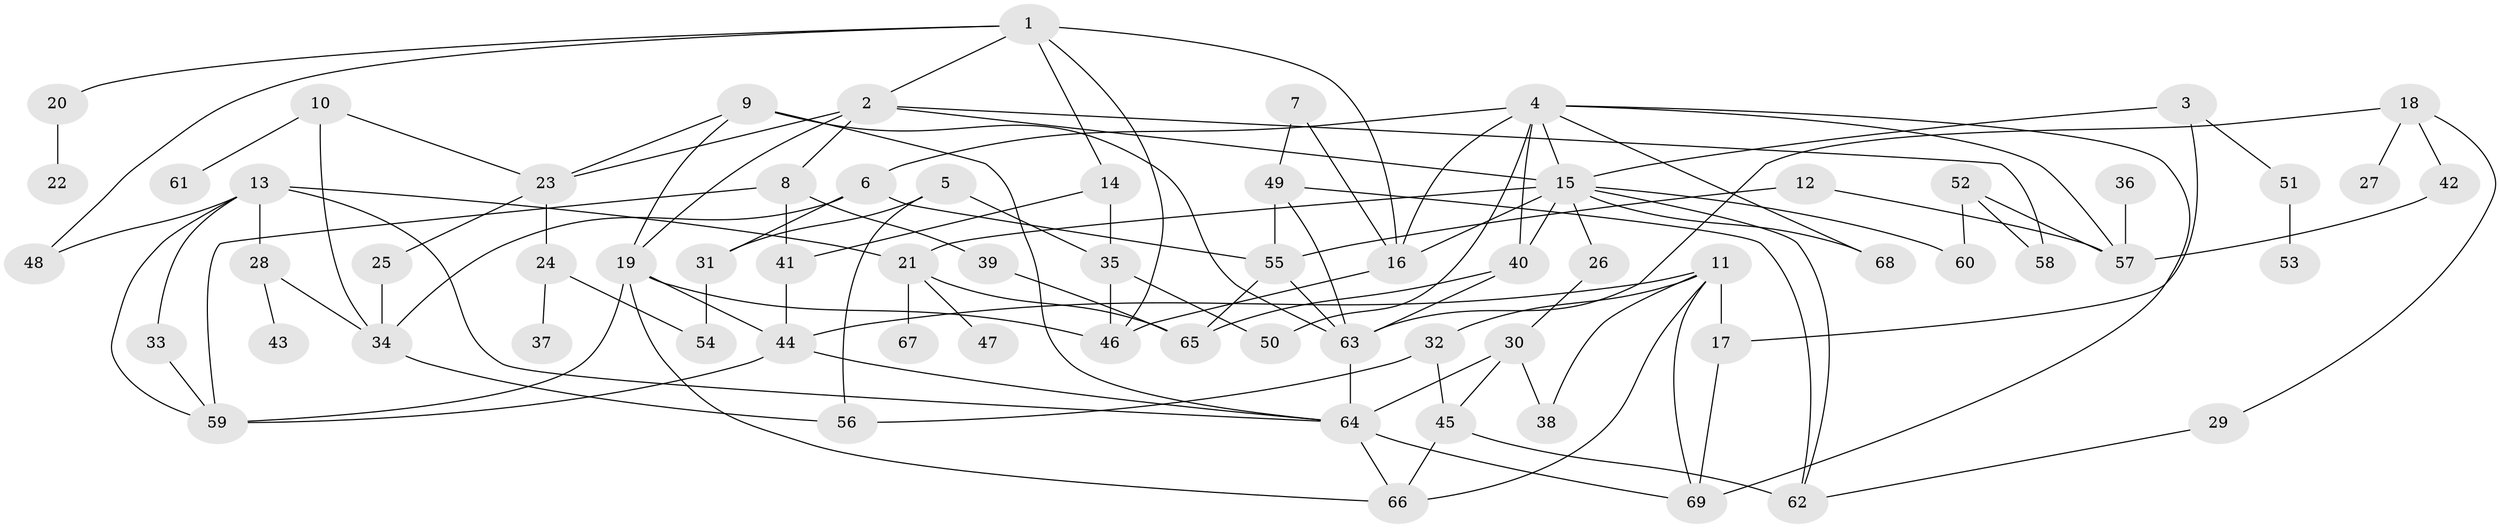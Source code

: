 // original degree distribution, {7: 0.0072992700729927005, 9: 0.0072992700729927005, 5: 0.051094890510948905, 2: 0.23357664233576642, 4: 0.16058394160583941, 6: 0.0364963503649635, 3: 0.26277372262773724, 1: 0.24087591240875914}
// Generated by graph-tools (version 1.1) at 2025/00/03/09/25 03:00:57]
// undirected, 69 vertices, 118 edges
graph export_dot {
graph [start="1"]
  node [color=gray90,style=filled];
  1;
  2;
  3;
  4;
  5;
  6;
  7;
  8;
  9;
  10;
  11;
  12;
  13;
  14;
  15;
  16;
  17;
  18;
  19;
  20;
  21;
  22;
  23;
  24;
  25;
  26;
  27;
  28;
  29;
  30;
  31;
  32;
  33;
  34;
  35;
  36;
  37;
  38;
  39;
  40;
  41;
  42;
  43;
  44;
  45;
  46;
  47;
  48;
  49;
  50;
  51;
  52;
  53;
  54;
  55;
  56;
  57;
  58;
  59;
  60;
  61;
  62;
  63;
  64;
  65;
  66;
  67;
  68;
  69;
  1 -- 2 [weight=1.0];
  1 -- 14 [weight=1.0];
  1 -- 16 [weight=1.0];
  1 -- 20 [weight=1.0];
  1 -- 46 [weight=1.0];
  1 -- 48 [weight=1.0];
  2 -- 8 [weight=1.0];
  2 -- 15 [weight=1.0];
  2 -- 19 [weight=1.0];
  2 -- 23 [weight=1.0];
  2 -- 58 [weight=1.0];
  3 -- 15 [weight=1.0];
  3 -- 17 [weight=1.0];
  3 -- 51 [weight=1.0];
  4 -- 6 [weight=1.0];
  4 -- 15 [weight=1.0];
  4 -- 16 [weight=1.0];
  4 -- 40 [weight=1.0];
  4 -- 50 [weight=1.0];
  4 -- 57 [weight=1.0];
  4 -- 68 [weight=1.0];
  4 -- 69 [weight=1.0];
  5 -- 31 [weight=1.0];
  5 -- 35 [weight=1.0];
  5 -- 56 [weight=1.0];
  6 -- 31 [weight=1.0];
  6 -- 34 [weight=1.0];
  6 -- 55 [weight=1.0];
  7 -- 16 [weight=1.0];
  7 -- 49 [weight=1.0];
  8 -- 39 [weight=1.0];
  8 -- 41 [weight=1.0];
  8 -- 59 [weight=1.0];
  9 -- 19 [weight=1.0];
  9 -- 23 [weight=1.0];
  9 -- 63 [weight=1.0];
  9 -- 64 [weight=1.0];
  10 -- 23 [weight=1.0];
  10 -- 34 [weight=1.0];
  10 -- 61 [weight=1.0];
  11 -- 17 [weight=1.0];
  11 -- 32 [weight=1.0];
  11 -- 38 [weight=1.0];
  11 -- 44 [weight=1.0];
  11 -- 66 [weight=1.0];
  11 -- 69 [weight=1.0];
  12 -- 55 [weight=1.0];
  12 -- 57 [weight=1.0];
  13 -- 21 [weight=1.0];
  13 -- 28 [weight=1.0];
  13 -- 33 [weight=1.0];
  13 -- 48 [weight=1.0];
  13 -- 59 [weight=1.0];
  13 -- 64 [weight=1.0];
  14 -- 35 [weight=1.0];
  14 -- 41 [weight=1.0];
  15 -- 16 [weight=1.0];
  15 -- 21 [weight=2.0];
  15 -- 26 [weight=1.0];
  15 -- 40 [weight=1.0];
  15 -- 60 [weight=1.0];
  15 -- 62 [weight=1.0];
  15 -- 68 [weight=1.0];
  16 -- 46 [weight=1.0];
  17 -- 69 [weight=1.0];
  18 -- 27 [weight=1.0];
  18 -- 29 [weight=1.0];
  18 -- 42 [weight=1.0];
  18 -- 63 [weight=1.0];
  19 -- 44 [weight=1.0];
  19 -- 46 [weight=1.0];
  19 -- 59 [weight=1.0];
  19 -- 66 [weight=1.0];
  20 -- 22 [weight=1.0];
  21 -- 47 [weight=1.0];
  21 -- 65 [weight=1.0];
  21 -- 67 [weight=1.0];
  23 -- 24 [weight=1.0];
  23 -- 25 [weight=1.0];
  24 -- 37 [weight=1.0];
  24 -- 54 [weight=1.0];
  25 -- 34 [weight=1.0];
  26 -- 30 [weight=1.0];
  28 -- 34 [weight=1.0];
  28 -- 43 [weight=1.0];
  29 -- 62 [weight=1.0];
  30 -- 38 [weight=1.0];
  30 -- 45 [weight=1.0];
  30 -- 64 [weight=1.0];
  31 -- 54 [weight=1.0];
  32 -- 45 [weight=1.0];
  32 -- 56 [weight=1.0];
  33 -- 59 [weight=1.0];
  34 -- 56 [weight=1.0];
  35 -- 46 [weight=1.0];
  35 -- 50 [weight=1.0];
  36 -- 57 [weight=1.0];
  39 -- 65 [weight=1.0];
  40 -- 63 [weight=1.0];
  40 -- 65 [weight=1.0];
  41 -- 44 [weight=1.0];
  42 -- 57 [weight=1.0];
  44 -- 59 [weight=1.0];
  44 -- 64 [weight=1.0];
  45 -- 62 [weight=1.0];
  45 -- 66 [weight=1.0];
  49 -- 55 [weight=1.0];
  49 -- 62 [weight=1.0];
  49 -- 63 [weight=1.0];
  51 -- 53 [weight=1.0];
  52 -- 57 [weight=1.0];
  52 -- 58 [weight=1.0];
  52 -- 60 [weight=1.0];
  55 -- 63 [weight=1.0];
  55 -- 65 [weight=1.0];
  63 -- 64 [weight=1.0];
  64 -- 66 [weight=1.0];
  64 -- 69 [weight=1.0];
}
